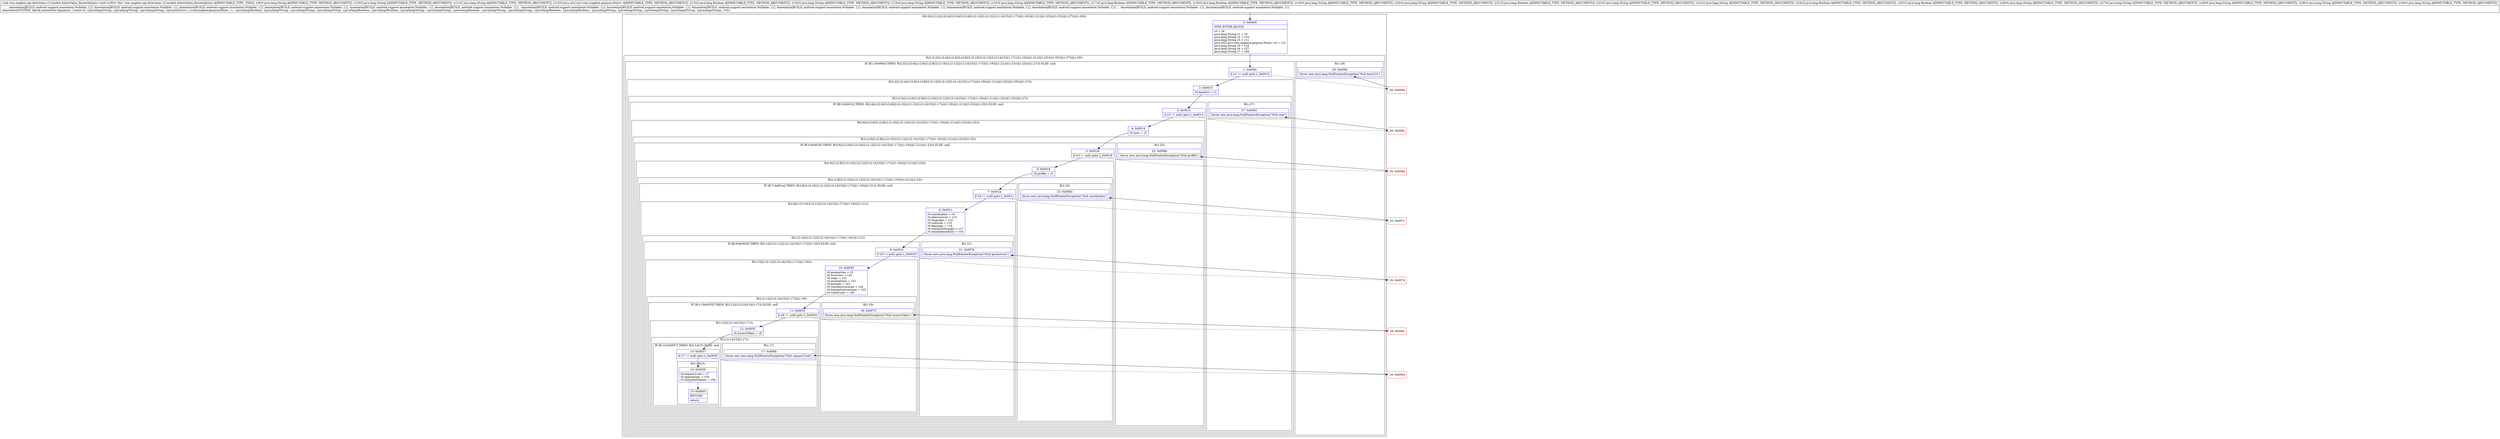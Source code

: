 digraph "CFG forcom.mapbox.api.directions.v5.models.$AutoValue_RouteOptions.\<init\>(Ljava\/lang\/String;Ljava\/lang\/String;Ljava\/lang\/String;Ljava\/util\/List;Ljava\/lang\/Boolean;Ljava\/lang\/String;Ljava\/lang\/String;Ljava\/lang\/String;Ljava\/lang\/Boolean;Ljava\/lang\/Boolean;Ljava\/lang\/String;Ljava\/lang\/String;Ljava\/lang\/Boolean;Ljava\/lang\/String;Ljava\/lang\/String;Ljava\/lang\/Boolean;Ljava\/lang\/Boolean;Ljava\/lang\/String;Ljava\/lang\/String;Ljava\/lang\/String;Ljava\/lang\/String;Ljava\/lang\/String;)V" {
subgraph cluster_Region_818162853 {
label = "R(2:0|(2:(2:2|(2:(2:4|(2:(2:6|(2:(2:8|(2:(2:10|(2:(2:12|(2:(2:14|15)|(1:17)))|(1:19)))|(1:21)))|(1:23)))|(1:25)))|(1:27)))|(1:29)))";
node [shape=record,color=blue];
Node_0 [shape=record,label="{0\:\ 0x0000|MTH_ENTER_BLOCK\l|r0 = r8\ljava.lang.String r1 = r9\ljava.lang.String r2 = r10\ljava.lang.String r3 = r11\ljava.util.List\<com.mapbox.geojson.Point\> r4 = r12\ljava.lang.String r5 = r19\ljava.lang.String r6 = r27\ljava.lang.String r7 = r28\l}"];
subgraph cluster_Region_663732689 {
label = "R(2:(2:2|(2:(2:4|(2:(2:6|(2:(2:8|(2:(2:10|(2:(2:12|(2:(2:14|15)|(1:17)))|(1:19)))|(1:21)))|(1:23)))|(1:25)))|(1:27)))|(1:29))";
node [shape=record,color=blue];
subgraph cluster_IfRegion_1859659933 {
label = "IF [B:1:0x000e] THEN: R(2:2|(2:(2:4|(2:(2:6|(2:(2:8|(2:(2:10|(2:(2:12|(2:(2:14|15)|(1:17)))|(1:19)))|(1:21)))|(1:23)))|(1:25)))|(1:27))) ELSE: null";
node [shape=record,color=blue];
Node_1 [shape=record,label="{1\:\ 0x000e|if (r1 != null) goto L_0x0010\l}"];
subgraph cluster_Region_1740459947 {
label = "R(2:2|(2:(2:4|(2:(2:6|(2:(2:8|(2:(2:10|(2:(2:12|(2:(2:14|15)|(1:17)))|(1:19)))|(1:21)))|(1:23)))|(1:25)))|(1:27)))";
node [shape=record,color=blue];
Node_2 [shape=record,label="{2\:\ 0x0010|r0.baseUrl = r1\l}"];
subgraph cluster_Region_1799682477 {
label = "R(2:(2:4|(2:(2:6|(2:(2:8|(2:(2:10|(2:(2:12|(2:(2:14|15)|(1:17)))|(1:19)))|(1:21)))|(1:23)))|(1:25)))|(1:27))";
node [shape=record,color=blue];
subgraph cluster_IfRegion_2131379563 {
label = "IF [B:3:0x0012] THEN: R(2:4|(2:(2:6|(2:(2:8|(2:(2:10|(2:(2:12|(2:(2:14|15)|(1:17)))|(1:19)))|(1:21)))|(1:23)))|(1:25))) ELSE: null";
node [shape=record,color=blue];
Node_3 [shape=record,label="{3\:\ 0x0012|if (r2 != null) goto L_0x0014\l}"];
subgraph cluster_Region_1849356075 {
label = "R(2:4|(2:(2:6|(2:(2:8|(2:(2:10|(2:(2:12|(2:(2:14|15)|(1:17)))|(1:19)))|(1:21)))|(1:23)))|(1:25)))";
node [shape=record,color=blue];
Node_4 [shape=record,label="{4\:\ 0x0014|r0.user = r2\l}"];
subgraph cluster_Region_965051951 {
label = "R(2:(2:6|(2:(2:8|(2:(2:10|(2:(2:12|(2:(2:14|15)|(1:17)))|(1:19)))|(1:21)))|(1:23)))|(1:25))";
node [shape=record,color=blue];
subgraph cluster_IfRegion_1099542193 {
label = "IF [B:5:0x0016] THEN: R(2:6|(2:(2:8|(2:(2:10|(2:(2:12|(2:(2:14|15)|(1:17)))|(1:19)))|(1:21)))|(1:23))) ELSE: null";
node [shape=record,color=blue];
Node_5 [shape=record,label="{5\:\ 0x0016|if (r3 != null) goto L_0x0018\l}"];
subgraph cluster_Region_1287938364 {
label = "R(2:6|(2:(2:8|(2:(2:10|(2:(2:12|(2:(2:14|15)|(1:17)))|(1:19)))|(1:21)))|(1:23)))";
node [shape=record,color=blue];
Node_6 [shape=record,label="{6\:\ 0x0018|r0.profile = r3\l}"];
subgraph cluster_Region_1545439921 {
label = "R(2:(2:8|(2:(2:10|(2:(2:12|(2:(2:14|15)|(1:17)))|(1:19)))|(1:21)))|(1:23))";
node [shape=record,color=blue];
subgraph cluster_IfRegion_1640518866 {
label = "IF [B:7:0x001a] THEN: R(2:8|(2:(2:10|(2:(2:12|(2:(2:14|15)|(1:17)))|(1:19)))|(1:21))) ELSE: null";
node [shape=record,color=blue];
Node_7 [shape=record,label="{7\:\ 0x001a|if (r4 != null) goto L_0x001c\l}"];
subgraph cluster_Region_1488104567 {
label = "R(2:8|(2:(2:10|(2:(2:12|(2:(2:14|15)|(1:17)))|(1:19)))|(1:21)))";
node [shape=record,color=blue];
Node_8 [shape=record,label="{8\:\ 0x001c|r0.coordinates = r4\lr0.alternatives = r13\lr0.language = r14\lr0.radiuses = r15\lr0.bearings = r16\lr0.continueStraight = r17\lr0.roundaboutExits = r18\l}"];
subgraph cluster_Region_88426922 {
label = "R(2:(2:10|(2:(2:12|(2:(2:14|15)|(1:17)))|(1:19)))|(1:21))";
node [shape=record,color=blue];
subgraph cluster_IfRegion_1422032374 {
label = "IF [B:9:0x0033] THEN: R(2:10|(2:(2:12|(2:(2:14|15)|(1:17)))|(1:19))) ELSE: null";
node [shape=record,color=blue];
Node_9 [shape=record,label="{9\:\ 0x0033|if (r5 != null) goto L_0x0035\l}"];
subgraph cluster_Region_996158419 {
label = "R(2:10|(2:(2:12|(2:(2:14|15)|(1:17)))|(1:19)))";
node [shape=record,color=blue];
Node_10 [shape=record,label="{10\:\ 0x0035|r0.geometries = r5\lr0.overview = r20\lr0.steps = r21\lr0.annotations = r22\lr0.exclude = r23\lr0.voiceInstructions = r24\lr0.bannerInstructions = r25\lr0.voiceUnits = r26\l}"];
subgraph cluster_Region_1224753470 {
label = "R(2:(2:12|(2:(2:14|15)|(1:17)))|(1:19))";
node [shape=record,color=blue];
subgraph cluster_IfRegion_405640873 {
label = "IF [B:11:0x0053] THEN: R(2:12|(2:(2:14|15)|(1:17))) ELSE: null";
node [shape=record,color=blue];
Node_11 [shape=record,label="{11\:\ 0x0053|if (r6 != null) goto L_0x0055\l}"];
subgraph cluster_Region_1429291215 {
label = "R(2:12|(2:(2:14|15)|(1:17)))";
node [shape=record,color=blue];
Node_12 [shape=record,label="{12\:\ 0x0055|r0.accessToken = r6\l}"];
subgraph cluster_Region_1545667279 {
label = "R(2:(2:14|15)|(1:17))";
node [shape=record,color=blue];
subgraph cluster_IfRegion_316385874 {
label = "IF [B:13:0x0057] THEN: R(2:14|15) ELSE: null";
node [shape=record,color=blue];
Node_13 [shape=record,label="{13\:\ 0x0057|if (r7 != null) goto L_0x0059\l}"];
subgraph cluster_Region_677328233 {
label = "R(2:14|15)";
node [shape=record,color=blue];
Node_14 [shape=record,label="{14\:\ 0x0059|r0.requestUuid = r7\lr0.approaches = r29\lr0.waypointNames = r30\l}"];
Node_15 [shape=record,label="{15\:\ 0x0063|RETURN\l|return\l}"];
}
}
subgraph cluster_Region_1826182136 {
label = "R(1:17)";
node [shape=record,color=blue];
Node_17 [shape=record,label="{17\:\ 0x006b|throw new java.lang.NullPointerException(\"Null requestUuid\")\l}"];
}
}
}
}
subgraph cluster_Region_1132351440 {
label = "R(1:19)";
node [shape=record,color=blue];
Node_19 [shape=record,label="{19\:\ 0x0073|throw new java.lang.NullPointerException(\"Null accessToken\")\l}"];
}
}
}
}
subgraph cluster_Region_138211120 {
label = "R(1:21)";
node [shape=record,color=blue];
Node_21 [shape=record,label="{21\:\ 0x007b|throw new java.lang.NullPointerException(\"Null geometries\")\l}"];
}
}
}
}
subgraph cluster_Region_1558164354 {
label = "R(1:23)";
node [shape=record,color=blue];
Node_23 [shape=record,label="{23\:\ 0x0083|throw new java.lang.NullPointerException(\"Null coordinates\")\l}"];
}
}
}
}
subgraph cluster_Region_2050977138 {
label = "R(1:25)";
node [shape=record,color=blue];
Node_25 [shape=record,label="{25\:\ 0x008b|throw new java.lang.NullPointerException(\"Null profile\")\l}"];
}
}
}
}
subgraph cluster_Region_1259257130 {
label = "R(1:27)";
node [shape=record,color=blue];
Node_27 [shape=record,label="{27\:\ 0x0093|throw new java.lang.NullPointerException(\"Null user\")\l}"];
}
}
}
}
subgraph cluster_Region_606375444 {
label = "R(1:29)";
node [shape=record,color=blue];
Node_29 [shape=record,label="{29\:\ 0x009b|throw new java.lang.NullPointerException(\"Null baseUrl\")\l}"];
}
}
}
Node_16 [shape=record,color=red,label="{16\:\ 0x0064}"];
Node_18 [shape=record,color=red,label="{18\:\ 0x006c}"];
Node_20 [shape=record,color=red,label="{20\:\ 0x0074}"];
Node_22 [shape=record,color=red,label="{22\:\ 0x007c}"];
Node_24 [shape=record,color=red,label="{24\:\ 0x0084}"];
Node_26 [shape=record,color=red,label="{26\:\ 0x008c}"];
Node_28 [shape=record,color=red,label="{28\:\ 0x0094}"];
MethodNode[shape=record,label="{void com.mapbox.api.directions.v5.models.$AutoValue_RouteOptions.\<init\>((r8v0 'this' com.mapbox.api.directions.v5.models.$AutoValue_RouteOptions A[IMMUTABLE_TYPE, THIS]), (r9v0 java.lang.String A[IMMUTABLE_TYPE, METHOD_ARGUMENT]), (r10v0 java.lang.String A[IMMUTABLE_TYPE, METHOD_ARGUMENT]), (r11v0 java.lang.String A[IMMUTABLE_TYPE, METHOD_ARGUMENT]), (r12v0 java.util.List\<com.mapbox.geojson.Point\> A[IMMUTABLE_TYPE, METHOD_ARGUMENT]), (r13v0 java.lang.Boolean A[IMMUTABLE_TYPE, METHOD_ARGUMENT]), (r14v0 java.lang.String A[IMMUTABLE_TYPE, METHOD_ARGUMENT]), (r15v0 java.lang.String A[IMMUTABLE_TYPE, METHOD_ARGUMENT]), (r16v0 java.lang.String A[IMMUTABLE_TYPE, METHOD_ARGUMENT]), (r17v0 java.lang.Boolean A[IMMUTABLE_TYPE, METHOD_ARGUMENT]), (r18v0 java.lang.Boolean A[IMMUTABLE_TYPE, METHOD_ARGUMENT]), (r19v0 java.lang.String A[IMMUTABLE_TYPE, METHOD_ARGUMENT]), (r20v0 java.lang.String A[IMMUTABLE_TYPE, METHOD_ARGUMENT]), (r21v0 java.lang.Boolean A[IMMUTABLE_TYPE, METHOD_ARGUMENT]), (r22v0 java.lang.String A[IMMUTABLE_TYPE, METHOD_ARGUMENT]), (r23v0 java.lang.String A[IMMUTABLE_TYPE, METHOD_ARGUMENT]), (r24v0 java.lang.Boolean A[IMMUTABLE_TYPE, METHOD_ARGUMENT]), (r25v0 java.lang.Boolean A[IMMUTABLE_TYPE, METHOD_ARGUMENT]), (r26v0 java.lang.String A[IMMUTABLE_TYPE, METHOD_ARGUMENT]), (r27v0 java.lang.String A[IMMUTABLE_TYPE, METHOD_ARGUMENT]), (r28v0 java.lang.String A[IMMUTABLE_TYPE, METHOD_ARGUMENT]), (r29v0 java.lang.String A[IMMUTABLE_TYPE, METHOD_ARGUMENT]), (r30v0 java.lang.String A[IMMUTABLE_TYPE, METHOD_ARGUMENT]))  | , , , , Annotation[BUILD, android.support.annotation.Nullable, \{\}], Annotation[BUILD, android.support.annotation.Nullable, \{\}], Annotation[BUILD, android.support.annotation.Nullable, \{\}], Annotation[BUILD, android.support.annotation.Nullable, \{\}], Annotation[BUILD, android.support.annotation.Nullable, \{\}], Annotation[BUILD, android.support.annotation.Nullable, \{\}], , Annotation[BUILD, android.support.annotation.Nullable, \{\}], Annotation[BUILD, android.support.annotation.Nullable, \{\}], Annotation[BUILD, android.support.annotation.Nullable, \{\}], Annotation[BUILD, android.support.annotation.Nullable, \{\}], Annotation[BUILD, android.support.annotation.Nullable, \{\}], Annotation[BUILD, android.support.annotation.Nullable, \{\}], Annotation[BUILD, android.support.annotation.Nullable, \{\}], , , Annotation[BUILD, android.support.annotation.Nullable, \{\}], Annotation[BUILD, android.support.annotation.Nullable, \{\}]\lAnnotation[SYSTEM, dalvik.annotation.Signature, \{value=[(, Ljava\/lang\/String;, Ljava\/lang\/String;, Ljava\/lang\/String;, Ljava\/util\/List\<, Lcom\/mapbox\/geojson\/Point;, \>;, Ljava\/lang\/Boolean;, Ljava\/lang\/String;, Ljava\/lang\/String;, Ljava\/lang\/String;, Ljava\/lang\/Boolean;, Ljava\/lang\/Boolean;, Ljava\/lang\/String;, Ljava\/lang\/String;, Ljava\/lang\/Boolean;, Ljava\/lang\/String;, Ljava\/lang\/String;, Ljava\/lang\/Boolean;, Ljava\/lang\/Boolean;, Ljava\/lang\/String;, Ljava\/lang\/String;, Ljava\/lang\/String;, Ljava\/lang\/String;, Ljava\/lang\/String;, )V]\}]\l}"];
MethodNode -> Node_0;
Node_0 -> Node_1;
Node_1 -> Node_2;
Node_1 -> Node_28[style=dashed];
Node_2 -> Node_3;
Node_3 -> Node_4;
Node_3 -> Node_26[style=dashed];
Node_4 -> Node_5;
Node_5 -> Node_6;
Node_5 -> Node_24[style=dashed];
Node_6 -> Node_7;
Node_7 -> Node_8;
Node_7 -> Node_22[style=dashed];
Node_8 -> Node_9;
Node_9 -> Node_10;
Node_9 -> Node_20[style=dashed];
Node_10 -> Node_11;
Node_11 -> Node_12;
Node_11 -> Node_18[style=dashed];
Node_12 -> Node_13;
Node_13 -> Node_14;
Node_13 -> Node_16[style=dashed];
Node_14 -> Node_15;
Node_16 -> Node_17;
Node_18 -> Node_19;
Node_20 -> Node_21;
Node_22 -> Node_23;
Node_24 -> Node_25;
Node_26 -> Node_27;
Node_28 -> Node_29;
}

